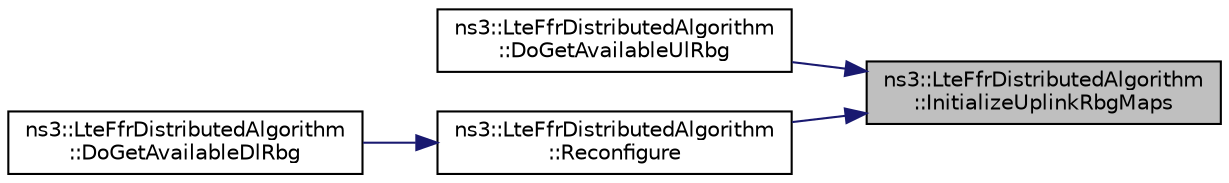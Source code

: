 digraph "ns3::LteFfrDistributedAlgorithm::InitializeUplinkRbgMaps"
{
 // LATEX_PDF_SIZE
  edge [fontname="Helvetica",fontsize="10",labelfontname="Helvetica",labelfontsize="10"];
  node [fontname="Helvetica",fontsize="10",shape=record];
  rankdir="RL";
  Node1 [label="ns3::LteFfrDistributedAlgorithm\l::InitializeUplinkRbgMaps",height=0.2,width=0.4,color="black", fillcolor="grey75", style="filled", fontcolor="black",tooltip="Initialize up link RGB maps function."];
  Node1 -> Node2 [dir="back",color="midnightblue",fontsize="10",style="solid",fontname="Helvetica"];
  Node2 [label="ns3::LteFfrDistributedAlgorithm\l::DoGetAvailableUlRbg",height=0.2,width=0.4,color="black", fillcolor="white", style="filled",URL="$classns3_1_1_lte_ffr_distributed_algorithm.html#a96e7bb2ce018dd0e2d46ade9d56ce464",tooltip="Implementation of LteFfrSapProvider::GetAvailableUlRbg."];
  Node1 -> Node3 [dir="back",color="midnightblue",fontsize="10",style="solid",fontname="Helvetica"];
  Node3 [label="ns3::LteFfrDistributedAlgorithm\l::Reconfigure",height=0.2,width=0.4,color="black", fillcolor="white", style="filled",URL="$classns3_1_1_lte_ffr_distributed_algorithm.html#af1294432ff640dab00afc663fd830fef",tooltip="Automatic FR reconfiguration."];
  Node3 -> Node4 [dir="back",color="midnightblue",fontsize="10",style="solid",fontname="Helvetica"];
  Node4 [label="ns3::LteFfrDistributedAlgorithm\l::DoGetAvailableDlRbg",height=0.2,width=0.4,color="black", fillcolor="white", style="filled",URL="$classns3_1_1_lte_ffr_distributed_algorithm.html#a4dbe109be9e3fcb461c67a80f4d0707c",tooltip="Implementation of LteFfrSapProvider::GetAvailableDlRbg."];
}
